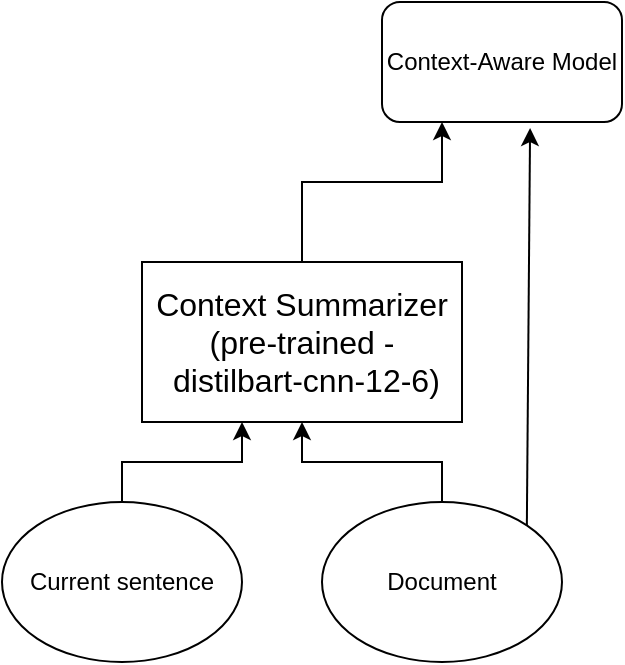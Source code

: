 <mxfile version="21.6.8" type="github">
  <diagram name="Page-1" id="SjNUqgIngpu39d5az77C">
    <mxGraphModel dx="1364" dy="807" grid="1" gridSize="10" guides="1" tooltips="1" connect="1" arrows="1" fold="1" page="1" pageScale="1" pageWidth="850" pageHeight="1100" math="0" shadow="0">
      <root>
        <mxCell id="0" />
        <mxCell id="1" parent="0" />
        <mxCell id="5BoZ83V1UFSGhs1CFrVE-1" value="&lt;font style=&quot;font-size: 16px;&quot;&gt;Context Summarizer&lt;br&gt;(pre-trained -&amp;nbsp;distilbart-cnn-12-6)&lt;br&gt;&lt;/font&gt;" style="rounded=0;whiteSpace=wrap;html=1;" vertex="1" parent="1">
          <mxGeometry x="240" y="480" width="160" height="80" as="geometry" />
        </mxCell>
        <mxCell id="5BoZ83V1UFSGhs1CFrVE-4" value="" style="edgeStyle=orthogonalEdgeStyle;rounded=0;orthogonalLoop=1;jettySize=auto;html=1;" edge="1" parent="1" source="5BoZ83V1UFSGhs1CFrVE-2" target="5BoZ83V1UFSGhs1CFrVE-1">
          <mxGeometry relative="1" as="geometry">
            <Array as="points">
              <mxPoint x="230" y="580" />
              <mxPoint x="290" y="580" />
            </Array>
          </mxGeometry>
        </mxCell>
        <mxCell id="5BoZ83V1UFSGhs1CFrVE-2" value="Current sentence" style="ellipse;whiteSpace=wrap;html=1;" vertex="1" parent="1">
          <mxGeometry x="170" y="600" width="120" height="80" as="geometry" />
        </mxCell>
        <mxCell id="5BoZ83V1UFSGhs1CFrVE-5" value="" style="edgeStyle=orthogonalEdgeStyle;rounded=0;orthogonalLoop=1;jettySize=auto;html=1;" edge="1" parent="1" source="5BoZ83V1UFSGhs1CFrVE-3" target="5BoZ83V1UFSGhs1CFrVE-1">
          <mxGeometry relative="1" as="geometry" />
        </mxCell>
        <mxCell id="5BoZ83V1UFSGhs1CFrVE-3" value="Document" style="ellipse;whiteSpace=wrap;html=1;" vertex="1" parent="1">
          <mxGeometry x="330" y="600" width="120" height="80" as="geometry" />
        </mxCell>
        <mxCell id="5BoZ83V1UFSGhs1CFrVE-6" value="Context-Aware Model" style="rounded=1;whiteSpace=wrap;html=1;" vertex="1" parent="1">
          <mxGeometry x="360" y="350" width="120" height="60" as="geometry" />
        </mxCell>
        <mxCell id="5BoZ83V1UFSGhs1CFrVE-10" value="" style="endArrow=classic;html=1;rounded=0;exitX=1;exitY=0;exitDx=0;exitDy=0;entryX=0.617;entryY=1.05;entryDx=0;entryDy=0;entryPerimeter=0;" edge="1" parent="1" source="5BoZ83V1UFSGhs1CFrVE-3" target="5BoZ83V1UFSGhs1CFrVE-6">
          <mxGeometry width="50" height="50" relative="1" as="geometry">
            <mxPoint x="400" y="440" as="sourcePoint" />
            <mxPoint x="450" y="390" as="targetPoint" />
          </mxGeometry>
        </mxCell>
        <mxCell id="5BoZ83V1UFSGhs1CFrVE-11" value="" style="endArrow=classic;html=1;rounded=0;exitX=0.5;exitY=0;exitDx=0;exitDy=0;entryX=0.25;entryY=1;entryDx=0;entryDy=0;" edge="1" parent="1" source="5BoZ83V1UFSGhs1CFrVE-1" target="5BoZ83V1UFSGhs1CFrVE-6">
          <mxGeometry width="50" height="50" relative="1" as="geometry">
            <mxPoint x="400" y="440" as="sourcePoint" />
            <mxPoint x="450" y="390" as="targetPoint" />
            <Array as="points">
              <mxPoint x="320" y="440" />
              <mxPoint x="390" y="440" />
            </Array>
          </mxGeometry>
        </mxCell>
      </root>
    </mxGraphModel>
  </diagram>
</mxfile>
